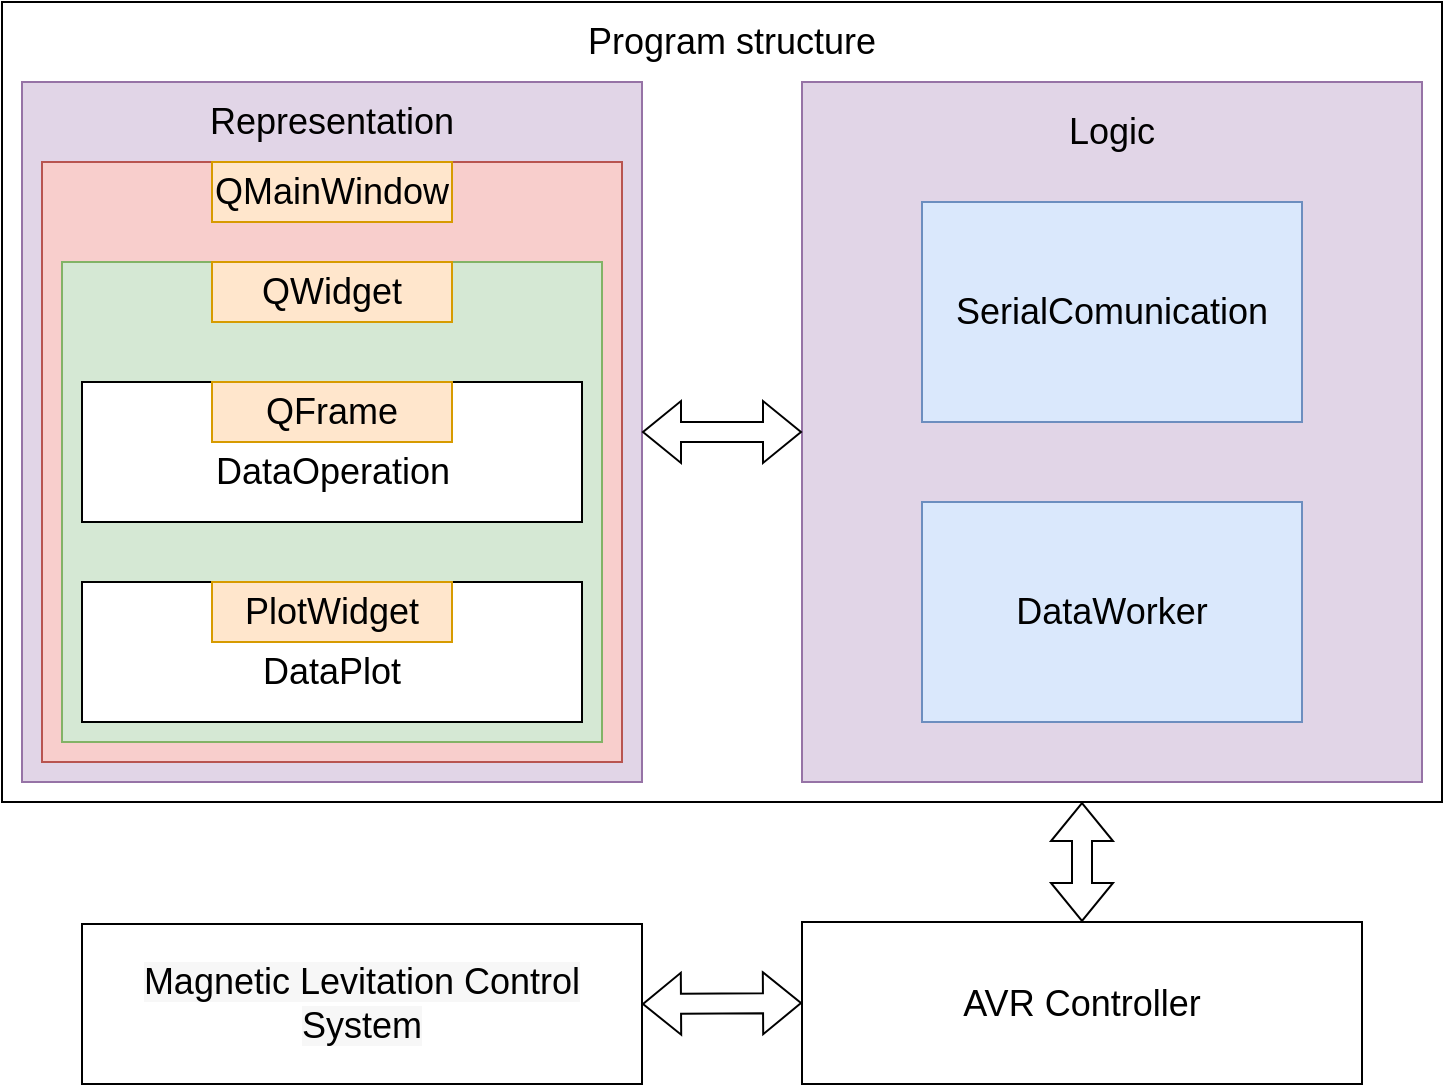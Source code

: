 <mxfile version="15.5.4" type="embed"><diagram id="fZzsxudwQuYFXp9Qc6u9" name="Page-1"><mxGraphModel dx="535" dy="233" grid="1" gridSize="10" guides="1" tooltips="1" connect="1" arrows="1" fold="1" page="1" pageScale="1" pageWidth="827" pageHeight="1169" math="0" shadow="0"><root><mxCell id="0"/><mxCell id="1" parent="0"/><mxCell id="SWTDgLNyb-WHcglcs-_g-3" value="" style="rounded=0;whiteSpace=wrap;html=1;" parent="1" vertex="1"><mxGeometry x="80" y="240" width="720" height="400" as="geometry"/></mxCell><mxCell id="SWTDgLNyb-WHcglcs-_g-4" value="" style="rounded=0;whiteSpace=wrap;html=1;fillColor=#e1d5e7;strokeColor=#9673a6;" parent="1" vertex="1"><mxGeometry x="90" y="280" width="310" height="350" as="geometry"/></mxCell><mxCell id="SWTDgLNyb-WHcglcs-_g-7" value="" style="rounded=0;whiteSpace=wrap;html=1;fillColor=#e1d5e7;strokeColor=#9673a6;" parent="1" vertex="1"><mxGeometry x="480" y="280" width="310" height="350" as="geometry"/></mxCell><mxCell id="SWTDgLNyb-WHcglcs-_g-9" value="&lt;font style=&quot;font-size: 18px&quot;&gt;Program structure&lt;/font&gt;" style="text;html=1;strokeColor=none;fillColor=none;align=center;verticalAlign=middle;whiteSpace=wrap;rounded=0;" parent="1" vertex="1"><mxGeometry x="355" y="240" width="180" height="40" as="geometry"/></mxCell><mxCell id="SWTDgLNyb-WHcglcs-_g-10" value="&lt;font style=&quot;font-size: 18px&quot;&gt;Representation&lt;/font&gt;" style="text;html=1;strokeColor=none;fillColor=none;align=center;verticalAlign=middle;whiteSpace=wrap;rounded=0;" parent="1" vertex="1"><mxGeometry x="100" y="280" width="290" height="40" as="geometry"/></mxCell><mxCell id="SWTDgLNyb-WHcglcs-_g-12" value="" style="rounded=0;whiteSpace=wrap;html=1;fillColor=#dae8fc;strokeColor=#6c8ebf;" parent="1" vertex="1"><mxGeometry x="540" y="340" width="190" height="110" as="geometry"/></mxCell><mxCell id="SWTDgLNyb-WHcglcs-_g-14" value="" style="rounded=0;whiteSpace=wrap;html=1;fillColor=#f8cecc;strokeColor=#b85450;" parent="1" vertex="1"><mxGeometry x="100" y="320" width="290" height="300" as="geometry"/></mxCell><mxCell id="SWTDgLNyb-WHcglcs-_g-15" value="" style="rounded=0;whiteSpace=wrap;html=1;fillColor=#ffe6cc;strokeColor=#d79b00;" parent="1" vertex="1"><mxGeometry x="185" y="320" width="120" height="30" as="geometry"/></mxCell><mxCell id="SWTDgLNyb-WHcglcs-_g-16" value="&lt;font style=&quot;font-size: 18px&quot;&gt;QMainWindow&lt;/font&gt;" style="text;html=1;strokeColor=none;fillColor=none;align=center;verticalAlign=middle;whiteSpace=wrap;rounded=0;" parent="1" vertex="1"><mxGeometry x="190" y="320" width="110" height="30" as="geometry"/></mxCell><mxCell id="SWTDgLNyb-WHcglcs-_g-17" value="Text" style="text;html=1;strokeColor=none;fillColor=none;align=center;verticalAlign=middle;whiteSpace=wrap;rounded=0;" parent="1" vertex="1"><mxGeometry x="215" y="370" width="60" height="30" as="geometry"/></mxCell><mxCell id="SWTDgLNyb-WHcglcs-_g-18" value="" style="rounded=0;whiteSpace=wrap;html=1;fillColor=#d5e8d4;strokeColor=#82b366;" parent="1" vertex="1"><mxGeometry x="110" y="370" width="270" height="240" as="geometry"/></mxCell><mxCell id="SWTDgLNyb-WHcglcs-_g-19" value="&lt;font style=&quot;font-size: 18px&quot;&gt;QWidget&lt;/font&gt;" style="rounded=0;whiteSpace=wrap;html=1;fillColor=#ffe6cc;strokeColor=#d79b00;" parent="1" vertex="1"><mxGeometry x="185" y="370" width="120" height="30" as="geometry"/></mxCell><mxCell id="SWTDgLNyb-WHcglcs-_g-20" value="" style="rounded=0;whiteSpace=wrap;html=1;" parent="1" vertex="1"><mxGeometry x="120" y="430" width="250" height="70" as="geometry"/></mxCell><mxCell id="SWTDgLNyb-WHcglcs-_g-21" value="" style="rounded=0;whiteSpace=wrap;html=1;" parent="1" vertex="1"><mxGeometry x="120" y="530" width="250" height="70" as="geometry"/></mxCell><mxCell id="SWTDgLNyb-WHcglcs-_g-22" value="&lt;font style=&quot;font-size: 18px&quot;&gt;Logic&lt;/font&gt;" style="text;html=1;strokeColor=none;fillColor=none;align=center;verticalAlign=middle;whiteSpace=wrap;rounded=0;" parent="1" vertex="1"><mxGeometry x="540" y="290" width="190" height="30" as="geometry"/></mxCell><mxCell id="SWTDgLNyb-WHcglcs-_g-23" value="&lt;font style=&quot;font-size: 18px&quot;&gt;SerialComunication&lt;/font&gt;" style="text;html=1;strokeColor=none;fillColor=none;align=center;verticalAlign=middle;whiteSpace=wrap;rounded=0;" parent="1" vertex="1"><mxGeometry x="540" y="380" width="190" height="30" as="geometry"/></mxCell><mxCell id="SWTDgLNyb-WHcglcs-_g-24" value="" style="rounded=0;whiteSpace=wrap;html=1;fillColor=#dae8fc;strokeColor=#6c8ebf;" parent="1" vertex="1"><mxGeometry x="540" y="490" width="190" height="110" as="geometry"/></mxCell><mxCell id="SWTDgLNyb-WHcglcs-_g-25" value="&lt;font style=&quot;font-size: 18px&quot;&gt;DataWorker&lt;/font&gt;" style="text;html=1;strokeColor=none;fillColor=none;align=center;verticalAlign=middle;whiteSpace=wrap;rounded=0;" parent="1" vertex="1"><mxGeometry x="540" y="530" width="190" height="30" as="geometry"/></mxCell><mxCell id="SWTDgLNyb-WHcglcs-_g-27" value="&lt;font style=&quot;font-size: 18px&quot;&gt;QFrame&lt;/font&gt;" style="rounded=0;whiteSpace=wrap;html=1;fillColor=#ffe6cc;strokeColor=#d79b00;" parent="1" vertex="1"><mxGeometry x="185" y="430" width="120" height="30" as="geometry"/></mxCell><mxCell id="SWTDgLNyb-WHcglcs-_g-28" value="&lt;font style=&quot;font-size: 18px&quot;&gt;PlotWidget&lt;/font&gt;" style="rounded=0;whiteSpace=wrap;html=1;fillColor=#ffe6cc;strokeColor=#d79b00;" parent="1" vertex="1"><mxGeometry x="185" y="530" width="120" height="30" as="geometry"/></mxCell><mxCell id="SWTDgLNyb-WHcglcs-_g-29" value="&lt;font style=&quot;font-size: 18px&quot;&gt;AVR Controller&lt;/font&gt;" style="rounded=0;whiteSpace=wrap;html=1;" parent="1" vertex="1"><mxGeometry x="480" y="700" width="280" height="81" as="geometry"/></mxCell><mxCell id="SWTDgLNyb-WHcglcs-_g-34" value="" style="shape=flexArrow;endArrow=classic;startArrow=classic;html=1;rounded=0;exitX=1;exitY=0.5;exitDx=0;exitDy=0;entryX=0;entryY=0.5;entryDx=0;entryDy=0;" parent="1" source="SWTDgLNyb-WHcglcs-_g-4" target="SWTDgLNyb-WHcglcs-_g-7" edge="1"><mxGeometry width="100" height="100" relative="1" as="geometry"><mxPoint x="420" y="520" as="sourcePoint"/><mxPoint x="520" y="420" as="targetPoint"/></mxGeometry></mxCell><mxCell id="SWTDgLNyb-WHcglcs-_g-36" value="&lt;span style=&quot;font-size: 18px ; background-color: rgb(247 , 247 , 247)&quot;&gt;Magnetic Levitation Control System&lt;/span&gt;" style="rounded=0;whiteSpace=wrap;html=1;" parent="1" vertex="1"><mxGeometry x="120" y="701" width="280" height="80" as="geometry"/></mxCell><mxCell id="SWTDgLNyb-WHcglcs-_g-38" value="&lt;font style=&quot;font-size: 18px&quot;&gt;DataPlot&lt;/font&gt;" style="text;html=1;strokeColor=none;fillColor=none;align=center;verticalAlign=middle;whiteSpace=wrap;rounded=0;fontSize=17;" parent="1" vertex="1"><mxGeometry x="180" y="560" width="130" height="30" as="geometry"/></mxCell><mxCell id="SWTDgLNyb-WHcglcs-_g-39" value="&lt;font style=&quot;font-size: 18px&quot;&gt;DataOperation&lt;/font&gt;" style="text;html=1;strokeColor=none;fillColor=none;align=center;verticalAlign=middle;whiteSpace=wrap;rounded=0;fontSize=17;" parent="1" vertex="1"><mxGeometry x="177.5" y="460" width="135" height="30" as="geometry"/></mxCell><mxCell id="SWTDgLNyb-WHcglcs-_g-45" value="" style="shape=flexArrow;endArrow=classic;startArrow=classic;html=1;rounded=0;fontFamily=Times New Roman;fontSize=16;entryX=0.75;entryY=1;entryDx=0;entryDy=0;exitX=0.5;exitY=0;exitDx=0;exitDy=0;" parent="1" source="SWTDgLNyb-WHcglcs-_g-29" target="SWTDgLNyb-WHcglcs-_g-3" edge="1"><mxGeometry width="100" height="100" relative="1" as="geometry"><mxPoint x="600" y="760" as="sourcePoint"/><mxPoint x="700" y="660" as="targetPoint"/></mxGeometry></mxCell><mxCell id="SWTDgLNyb-WHcglcs-_g-46" value="" style="shape=flexArrow;endArrow=classic;startArrow=classic;html=1;rounded=0;fontFamily=Times New Roman;fontSize=16;entryX=1;entryY=0.5;entryDx=0;entryDy=0;exitX=0;exitY=0.5;exitDx=0;exitDy=0;" parent="1" source="SWTDgLNyb-WHcglcs-_g-29" target="SWTDgLNyb-WHcglcs-_g-36" edge="1"><mxGeometry width="100" height="100" relative="1" as="geometry"><mxPoint x="410" y="900" as="sourcePoint"/><mxPoint x="510" y="800" as="targetPoint"/></mxGeometry></mxCell></root></mxGraphModel></diagram></mxfile>